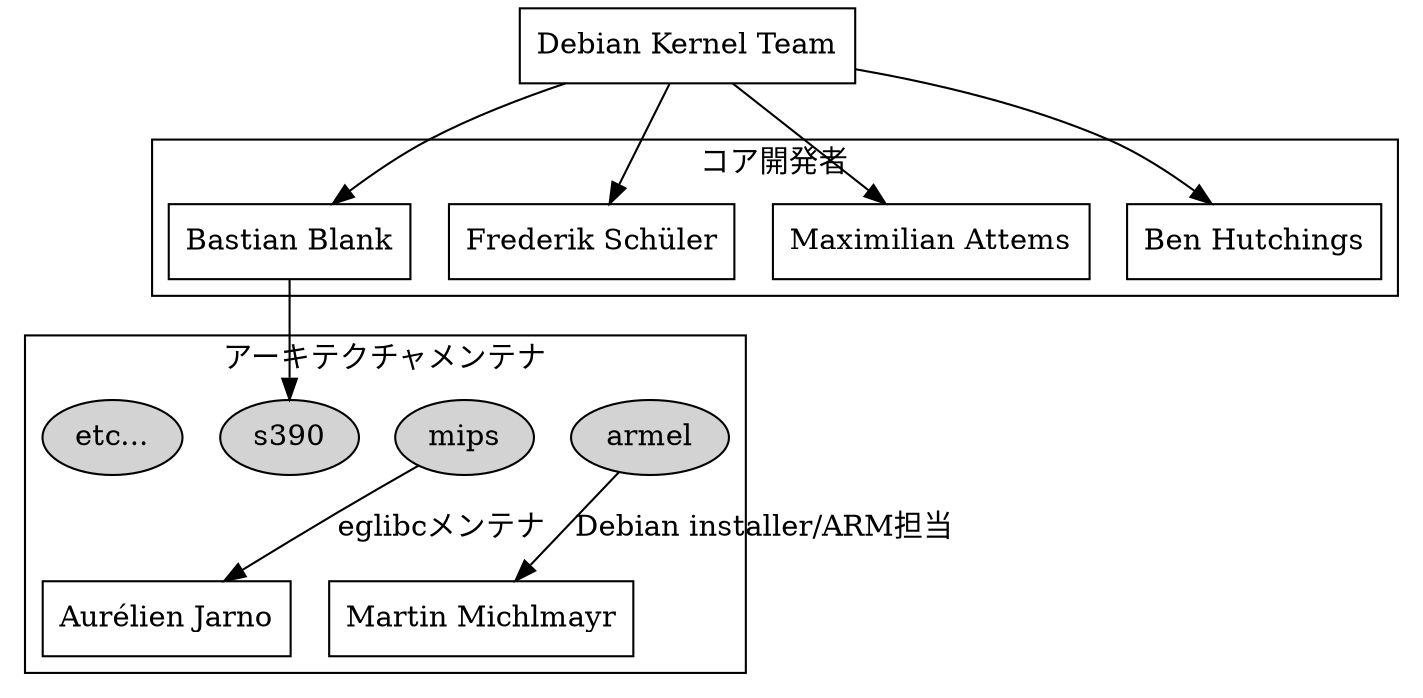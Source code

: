 # dot -Tps:cairo < debian-kernel-devel.dot > debian-kernel-devel.eps
digraph base {

T0 [shape = box, label= "Debian Kernel Team"];

C0 [shape = box, label="Bastian Blank"];
C1 [shape = box, label="Frederik Schüler"];
C2 [shape = box, label="Maximilian Attems"];
C3 [shape = box, label="Ben Hutchings"];

A0 [label = "armel", style=filled];
A1 [label = "mips", style = filled];
A2 [label = "s390", style = filled];
A3 [label = "etc...", style = filled];

C10 [shape = box, label="Martin Michlmayr"];
C11 [shape = box, label="Aurélien Jarno"];

subgraph cluster_core {
	label = "コア開発者";
	C0; C1; C2; C3;
	{rank=same ; C0 ; C1 }
	{rank=same ; C2 ; C3 }
}

subgraph cluster_arch {
	label = "アーキテクチャメンテナ";
	A3 ; A0;  A1; A2; 
	A0 -> C10 [label="Debian installer/ARM担当"];
	A1 -> C11 [label="eglibcメンテナ"];
}

T0 -> C0;
T0 -> C1;
T0 -> C2;
T0 -> C3;

C0 -> A2;
}
